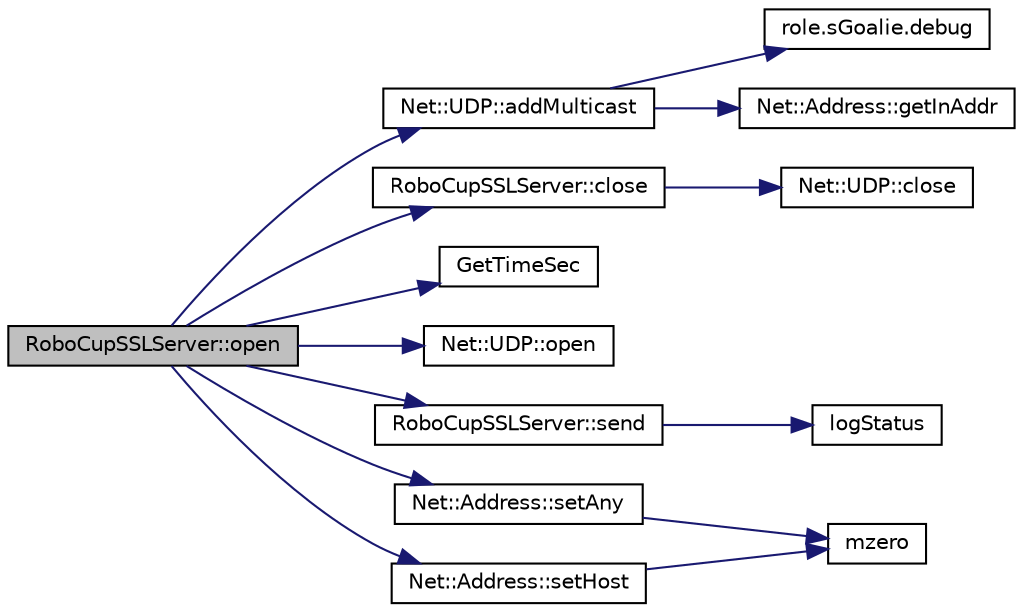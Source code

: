digraph "RoboCupSSLServer::open"
{
 // INTERACTIVE_SVG=YES
  edge [fontname="Helvetica",fontsize="10",labelfontname="Helvetica",labelfontsize="10"];
  node [fontname="Helvetica",fontsize="10",shape=record];
  rankdir="LR";
  Node1 [label="RoboCupSSLServer::open",height=0.2,width=0.4,color="black", fillcolor="grey75", style="filled", fontcolor="black"];
  Node1 -> Node2 [color="midnightblue",fontsize="10",style="solid",fontname="Helvetica"];
  Node2 [label="Net::UDP::addMulticast",height=0.2,width=0.4,color="black", fillcolor="white", style="filled",URL="$de/d3b/class_net_1_1_u_d_p.html#a4dae8b1eb58bb29fd4e183c0051aaa44"];
  Node2 -> Node3 [color="midnightblue",fontsize="10",style="solid",fontname="Helvetica"];
  Node3 [label="role.sGoalie.debug",height=0.2,width=0.4,color="black", fillcolor="white", style="filled",URL="$df/d8d/namespacerole_1_1s_goalie.html#a90f67a6b49e210e7e893a0722f57e94c"];
  Node2 -> Node4 [color="midnightblue",fontsize="10",style="solid",fontname="Helvetica"];
  Node4 [label="Net::Address::getInAddr",height=0.2,width=0.4,color="black", fillcolor="white", style="filled",URL="$d3/db9/class_net_1_1_address.html#a81f88a016a15938dc92f1974e57e4236"];
  Node1 -> Node5 [color="midnightblue",fontsize="10",style="solid",fontname="Helvetica"];
  Node5 [label="RoboCupSSLServer::close",height=0.2,width=0.4,color="black", fillcolor="white", style="filled",URL="$d7/db4/class_robo_cup_s_s_l_server.html#a1ed15443a2d23ce22a557710193fd8eb"];
  Node5 -> Node6 [color="midnightblue",fontsize="10",style="solid",fontname="Helvetica"];
  Node6 [label="Net::UDP::close",height=0.2,width=0.4,color="black", fillcolor="white", style="filled",URL="$de/d3b/class_net_1_1_u_d_p.html#a73cb40ac411f8381b9668ca1ebeb53c2"];
  Node1 -> Node7 [color="midnightblue",fontsize="10",style="solid",fontname="Helvetica"];
  Node7 [label="GetTimeSec",height=0.2,width=0.4,color="black", fillcolor="white", style="filled",URL="$dd/d45/ssl-vision_2src_2shared_2util_2timer_8h.html#aed5e107931778acf0dec4d53809130b4"];
  Node1 -> Node8 [color="midnightblue",fontsize="10",style="solid",fontname="Helvetica"];
  Node8 [label="Net::UDP::open",height=0.2,width=0.4,color="black", fillcolor="white", style="filled",URL="$de/d3b/class_net_1_1_u_d_p.html#a2a8e4b836b7a97c5327f9422dc764652"];
  Node1 -> Node9 [color="midnightblue",fontsize="10",style="solid",fontname="Helvetica"];
  Node9 [label="RoboCupSSLServer::send",height=0.2,width=0.4,color="black", fillcolor="white", style="filled",URL="$d7/db4/class_robo_cup_s_s_l_server.html#ae3bc91be7714a1635ffa394234226d06"];
  Node9 -> Node10 [color="midnightblue",fontsize="10",style="solid",fontname="Helvetica"];
  Node10 [label="logStatus",height=0.2,width=0.4,color="black", fillcolor="white", style="filled",URL="$d1/d8c/logger_8h.html#a99568d93d99c357f22a3f8b10dd836bb"];
  Node1 -> Node11 [color="midnightblue",fontsize="10",style="solid",fontname="Helvetica"];
  Node11 [label="Net::Address::setAny",height=0.2,width=0.4,color="black", fillcolor="white", style="filled",URL="$d3/db9/class_net_1_1_address.html#a34269df83ba279aec311b480945a3a7e"];
  Node11 -> Node12 [color="midnightblue",fontsize="10",style="solid",fontname="Helvetica"];
  Node12 [label="mzero",height=0.2,width=0.4,color="black", fillcolor="white", style="filled",URL="$d0/d36/ssl-vision_2src_2shared_2util_2util_8h.html#a43f680c13212a2e4ef8196c47f152ebb"];
  Node1 -> Node13 [color="midnightblue",fontsize="10",style="solid",fontname="Helvetica"];
  Node13 [label="Net::Address::setHost",height=0.2,width=0.4,color="black", fillcolor="white", style="filled",URL="$d3/db9/class_net_1_1_address.html#a68cdb5a620ad1a92a1119dfce21c89c7"];
  Node13 -> Node12 [color="midnightblue",fontsize="10",style="solid",fontname="Helvetica"];
}
